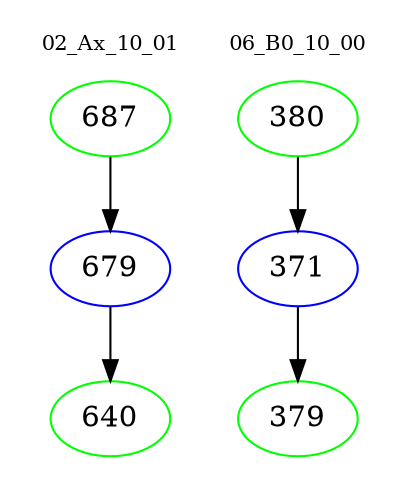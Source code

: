 digraph{
subgraph cluster_0 {
color = white
label = "02_Ax_10_01";
fontsize=10;
T0_687 [label="687", color="green"]
T0_687 -> T0_679 [color="black"]
T0_679 [label="679", color="blue"]
T0_679 -> T0_640 [color="black"]
T0_640 [label="640", color="green"]
}
subgraph cluster_1 {
color = white
label = "06_B0_10_00";
fontsize=10;
T1_380 [label="380", color="green"]
T1_380 -> T1_371 [color="black"]
T1_371 [label="371", color="blue"]
T1_371 -> T1_379 [color="black"]
T1_379 [label="379", color="green"]
}
}
